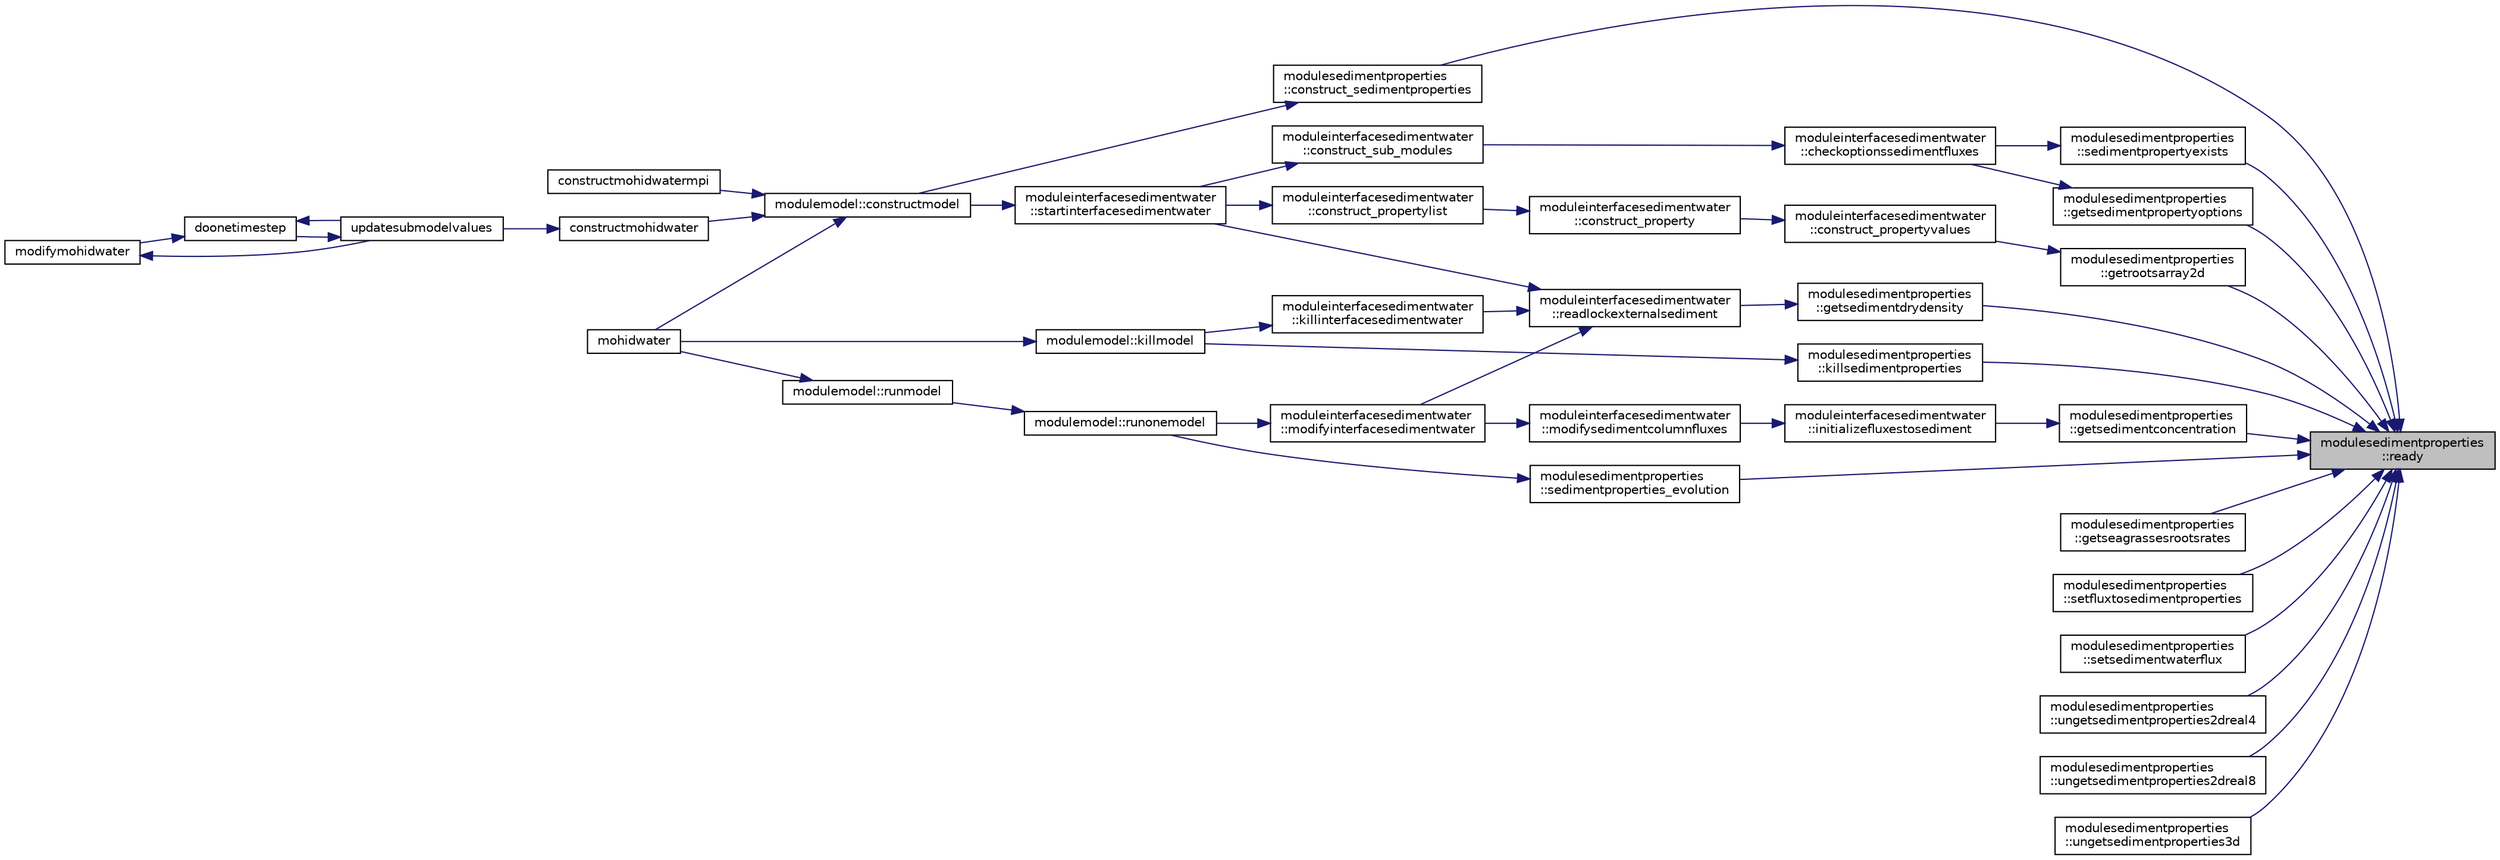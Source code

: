 digraph "modulesedimentproperties::ready"
{
 // LATEX_PDF_SIZE
  edge [fontname="Helvetica",fontsize="10",labelfontname="Helvetica",labelfontsize="10"];
  node [fontname="Helvetica",fontsize="10",shape=record];
  rankdir="RL";
  Node1 [label="modulesedimentproperties\l::ready",height=0.2,width=0.4,color="black", fillcolor="grey75", style="filled", fontcolor="black",tooltip=" "];
  Node1 -> Node2 [dir="back",color="midnightblue",fontsize="10",style="solid"];
  Node2 [label="modulesedimentproperties\l::construct_sedimentproperties",height=0.2,width=0.4,color="black", fillcolor="white", style="filled",URL="$namespacemodulesedimentproperties.html#a73be9d7faf93dc6b2994d535213bbd58",tooltip=" "];
  Node2 -> Node3 [dir="back",color="midnightblue",fontsize="10",style="solid"];
  Node3 [label="modulemodel::constructmodel",height=0.2,width=0.4,color="black", fillcolor="white", style="filled",URL="$namespacemodulemodel.html#abcddd2b6e97f110b0c5b3bb00f069570",tooltip=" "];
  Node3 -> Node4 [dir="back",color="midnightblue",fontsize="10",style="solid"];
  Node4 [label="constructmohidwater",height=0.2,width=0.4,color="black", fillcolor="white", style="filled",URL="$_main_8_f90.html#abc6cfc7bca3f0c4dda032a34b9690319",tooltip=" "];
  Node4 -> Node5 [dir="back",color="midnightblue",fontsize="10",style="solid"];
  Node5 [label="updatesubmodelvalues",height=0.2,width=0.4,color="black", fillcolor="white", style="filled",URL="$_main_8_f90.html#a4c5ecbd810307fa557d4b4e6719c7fd1",tooltip=" "];
  Node5 -> Node6 [dir="back",color="midnightblue",fontsize="10",style="solid"];
  Node6 [label="doonetimestep",height=0.2,width=0.4,color="black", fillcolor="white", style="filled",URL="$_main_8_f90.html#a5a877f32d8c35a58c7bd824a65b07dba",tooltip=" "];
  Node6 -> Node7 [dir="back",color="midnightblue",fontsize="10",style="solid"];
  Node7 [label="modifymohidwater",height=0.2,width=0.4,color="black", fillcolor="white", style="filled",URL="$_main_8_f90.html#a98b6185e00bdaa093569c6645482e68b",tooltip=" "];
  Node7 -> Node5 [dir="back",color="midnightblue",fontsize="10",style="solid"];
  Node6 -> Node5 [dir="back",color="midnightblue",fontsize="10",style="solid"];
  Node3 -> Node8 [dir="back",color="midnightblue",fontsize="10",style="solid"];
  Node8 [label="constructmohidwatermpi",height=0.2,width=0.4,color="black", fillcolor="white", style="filled",URL="$_main_8_f90.html#a364d1a7b4621ef3a56c71daf2af5147e",tooltip=" "];
  Node3 -> Node9 [dir="back",color="midnightblue",fontsize="10",style="solid"];
  Node9 [label="mohidwater",height=0.2,width=0.4,color="black", fillcolor="white", style="filled",URL="$_main_8_f90.html#a22cacab418d9e36dcaa8c3aef44b4185",tooltip=" "];
  Node1 -> Node10 [dir="back",color="midnightblue",fontsize="10",style="solid"];
  Node10 [label="modulesedimentproperties\l::getrootsarray2d",height=0.2,width=0.4,color="black", fillcolor="white", style="filled",URL="$namespacemodulesedimentproperties.html#a36fdb0ce96392baedfac23a2a327bf82",tooltip=" "];
  Node10 -> Node11 [dir="back",color="midnightblue",fontsize="10",style="solid"];
  Node11 [label="moduleinterfacesedimentwater\l::construct_propertyvalues",height=0.2,width=0.4,color="black", fillcolor="white", style="filled",URL="$namespacemoduleinterfacesedimentwater.html#a9e41247ffadd3cbbaf6315c7a890f885",tooltip=" "];
  Node11 -> Node12 [dir="back",color="midnightblue",fontsize="10",style="solid"];
  Node12 [label="moduleinterfacesedimentwater\l::construct_property",height=0.2,width=0.4,color="black", fillcolor="white", style="filled",URL="$namespacemoduleinterfacesedimentwater.html#a7388cf4b98f85f5b8bc80f3e59724650",tooltip=" "];
  Node12 -> Node13 [dir="back",color="midnightblue",fontsize="10",style="solid"];
  Node13 [label="moduleinterfacesedimentwater\l::construct_propertylist",height=0.2,width=0.4,color="black", fillcolor="white", style="filled",URL="$namespacemoduleinterfacesedimentwater.html#a1db436f609ed9890367a1345dba195c0",tooltip=" "];
  Node13 -> Node14 [dir="back",color="midnightblue",fontsize="10",style="solid"];
  Node14 [label="moduleinterfacesedimentwater\l::startinterfacesedimentwater",height=0.2,width=0.4,color="black", fillcolor="white", style="filled",URL="$namespacemoduleinterfacesedimentwater.html#ac4816996443451e1d6254c032bf000d5",tooltip=" "];
  Node14 -> Node3 [dir="back",color="midnightblue",fontsize="10",style="solid"];
  Node1 -> Node15 [dir="back",color="midnightblue",fontsize="10",style="solid"];
  Node15 [label="modulesedimentproperties\l::getseagrassesrootsrates",height=0.2,width=0.4,color="black", fillcolor="white", style="filled",URL="$namespacemodulesedimentproperties.html#a42d2292c7a554b05916ee8fcf65066b6",tooltip=" "];
  Node1 -> Node16 [dir="back",color="midnightblue",fontsize="10",style="solid"];
  Node16 [label="modulesedimentproperties\l::getsedimentconcentration",height=0.2,width=0.4,color="black", fillcolor="white", style="filled",URL="$namespacemodulesedimentproperties.html#adaa8d0935c5e2ecaae01dd156ea881ca",tooltip=" "];
  Node16 -> Node17 [dir="back",color="midnightblue",fontsize="10",style="solid"];
  Node17 [label="moduleinterfacesedimentwater\l::initializefluxestosediment",height=0.2,width=0.4,color="black", fillcolor="white", style="filled",URL="$namespacemoduleinterfacesedimentwater.html#a3daecfd36630da785ff12a9ea8c61064",tooltip=" "];
  Node17 -> Node18 [dir="back",color="midnightblue",fontsize="10",style="solid"];
  Node18 [label="moduleinterfacesedimentwater\l::modifysedimentcolumnfluxes",height=0.2,width=0.4,color="black", fillcolor="white", style="filled",URL="$namespacemoduleinterfacesedimentwater.html#aa69ad0cf59fc330de29ad9983648c806",tooltip=" "];
  Node18 -> Node19 [dir="back",color="midnightblue",fontsize="10",style="solid"];
  Node19 [label="moduleinterfacesedimentwater\l::modifyinterfacesedimentwater",height=0.2,width=0.4,color="black", fillcolor="white", style="filled",URL="$namespacemoduleinterfacesedimentwater.html#ac36014e82a94f1ba694775e21f24b005",tooltip=" "];
  Node19 -> Node20 [dir="back",color="midnightblue",fontsize="10",style="solid"];
  Node20 [label="modulemodel::runonemodel",height=0.2,width=0.4,color="black", fillcolor="white", style="filled",URL="$namespacemodulemodel.html#ab22d85061a595a03c83c11766cba5587",tooltip=" "];
  Node20 -> Node21 [dir="back",color="midnightblue",fontsize="10",style="solid"];
  Node21 [label="modulemodel::runmodel",height=0.2,width=0.4,color="black", fillcolor="white", style="filled",URL="$namespacemodulemodel.html#a16a07d5b28a4877790acec46aed111b6",tooltip=" "];
  Node21 -> Node9 [dir="back",color="midnightblue",fontsize="10",style="solid"];
  Node1 -> Node22 [dir="back",color="midnightblue",fontsize="10",style="solid"];
  Node22 [label="modulesedimentproperties\l::getsedimentdrydensity",height=0.2,width=0.4,color="black", fillcolor="white", style="filled",URL="$namespacemodulesedimentproperties.html#ac8feadd6cbbbb852c325a183475aaa8c",tooltip=" "];
  Node22 -> Node23 [dir="back",color="midnightblue",fontsize="10",style="solid"];
  Node23 [label="moduleinterfacesedimentwater\l::readlockexternalsediment",height=0.2,width=0.4,color="black", fillcolor="white", style="filled",URL="$namespacemoduleinterfacesedimentwater.html#a0c18da6cbbd1ae812489854544d199b6",tooltip=" "];
  Node23 -> Node24 [dir="back",color="midnightblue",fontsize="10",style="solid"];
  Node24 [label="moduleinterfacesedimentwater\l::killinterfacesedimentwater",height=0.2,width=0.4,color="black", fillcolor="white", style="filled",URL="$namespacemoduleinterfacesedimentwater.html#a692292c5eb96b9de096ef130fafc0962",tooltip=" "];
  Node24 -> Node25 [dir="back",color="midnightblue",fontsize="10",style="solid"];
  Node25 [label="modulemodel::killmodel",height=0.2,width=0.4,color="black", fillcolor="white", style="filled",URL="$namespacemodulemodel.html#a23647852257627fb606f6868bc295162",tooltip=" "];
  Node25 -> Node9 [dir="back",color="midnightblue",fontsize="10",style="solid"];
  Node23 -> Node19 [dir="back",color="midnightblue",fontsize="10",style="solid"];
  Node23 -> Node14 [dir="back",color="midnightblue",fontsize="10",style="solid"];
  Node1 -> Node26 [dir="back",color="midnightblue",fontsize="10",style="solid"];
  Node26 [label="modulesedimentproperties\l::getsedimentpropertyoptions",height=0.2,width=0.4,color="black", fillcolor="white", style="filled",URL="$namespacemodulesedimentproperties.html#a140a456cc243156f2a6bc2d18fc0a834",tooltip=" "];
  Node26 -> Node27 [dir="back",color="midnightblue",fontsize="10",style="solid"];
  Node27 [label="moduleinterfacesedimentwater\l::checkoptionssedimentfluxes",height=0.2,width=0.4,color="black", fillcolor="white", style="filled",URL="$namespacemoduleinterfacesedimentwater.html#af1236045d4bf3e91947d80c8c3140745",tooltip=" "];
  Node27 -> Node28 [dir="back",color="midnightblue",fontsize="10",style="solid"];
  Node28 [label="moduleinterfacesedimentwater\l::construct_sub_modules",height=0.2,width=0.4,color="black", fillcolor="white", style="filled",URL="$namespacemoduleinterfacesedimentwater.html#a95c6fc880171b2c2d476ac8adcb366e0",tooltip=" "];
  Node28 -> Node14 [dir="back",color="midnightblue",fontsize="10",style="solid"];
  Node1 -> Node29 [dir="back",color="midnightblue",fontsize="10",style="solid"];
  Node29 [label="modulesedimentproperties\l::killsedimentproperties",height=0.2,width=0.4,color="black", fillcolor="white", style="filled",URL="$namespacemodulesedimentproperties.html#a69dda6f50e9b65498825a76aa325a968",tooltip=" "];
  Node29 -> Node25 [dir="back",color="midnightblue",fontsize="10",style="solid"];
  Node1 -> Node30 [dir="back",color="midnightblue",fontsize="10",style="solid"];
  Node30 [label="modulesedimentproperties\l::sedimentproperties_evolution",height=0.2,width=0.4,color="black", fillcolor="white", style="filled",URL="$namespacemodulesedimentproperties.html#ac0e9a7cb95c81a6f95797a7750889730",tooltip=" "];
  Node30 -> Node20 [dir="back",color="midnightblue",fontsize="10",style="solid"];
  Node1 -> Node31 [dir="back",color="midnightblue",fontsize="10",style="solid"];
  Node31 [label="modulesedimentproperties\l::sedimentpropertyexists",height=0.2,width=0.4,color="black", fillcolor="white", style="filled",URL="$namespacemodulesedimentproperties.html#a5b50162eeb042d1b89c4fc2ed2edfa45",tooltip=" "];
  Node31 -> Node27 [dir="back",color="midnightblue",fontsize="10",style="solid"];
  Node1 -> Node32 [dir="back",color="midnightblue",fontsize="10",style="solid"];
  Node32 [label="modulesedimentproperties\l::setfluxtosedimentproperties",height=0.2,width=0.4,color="black", fillcolor="white", style="filled",URL="$namespacemodulesedimentproperties.html#a9049928f5adeb27938b063b548a194af",tooltip=" "];
  Node1 -> Node33 [dir="back",color="midnightblue",fontsize="10",style="solid"];
  Node33 [label="modulesedimentproperties\l::setsedimentwaterflux",height=0.2,width=0.4,color="black", fillcolor="white", style="filled",URL="$namespacemodulesedimentproperties.html#adc94767ccafe5984e0d36e04b40f9c5a",tooltip=" "];
  Node1 -> Node34 [dir="back",color="midnightblue",fontsize="10",style="solid"];
  Node34 [label="modulesedimentproperties\l::ungetsedimentproperties2dreal4",height=0.2,width=0.4,color="black", fillcolor="white", style="filled",URL="$namespacemodulesedimentproperties.html#accb6adda15d2ee5cad20ff3f45586c73",tooltip=" "];
  Node1 -> Node35 [dir="back",color="midnightblue",fontsize="10",style="solid"];
  Node35 [label="modulesedimentproperties\l::ungetsedimentproperties2dreal8",height=0.2,width=0.4,color="black", fillcolor="white", style="filled",URL="$namespacemodulesedimentproperties.html#a1403cdef2dd5dd1114fbe5112f6e064b",tooltip=" "];
  Node1 -> Node36 [dir="back",color="midnightblue",fontsize="10",style="solid"];
  Node36 [label="modulesedimentproperties\l::ungetsedimentproperties3d",height=0.2,width=0.4,color="black", fillcolor="white", style="filled",URL="$namespacemodulesedimentproperties.html#aee146c5fb6ec7343cd2af683f76043b9",tooltip=" "];
}
